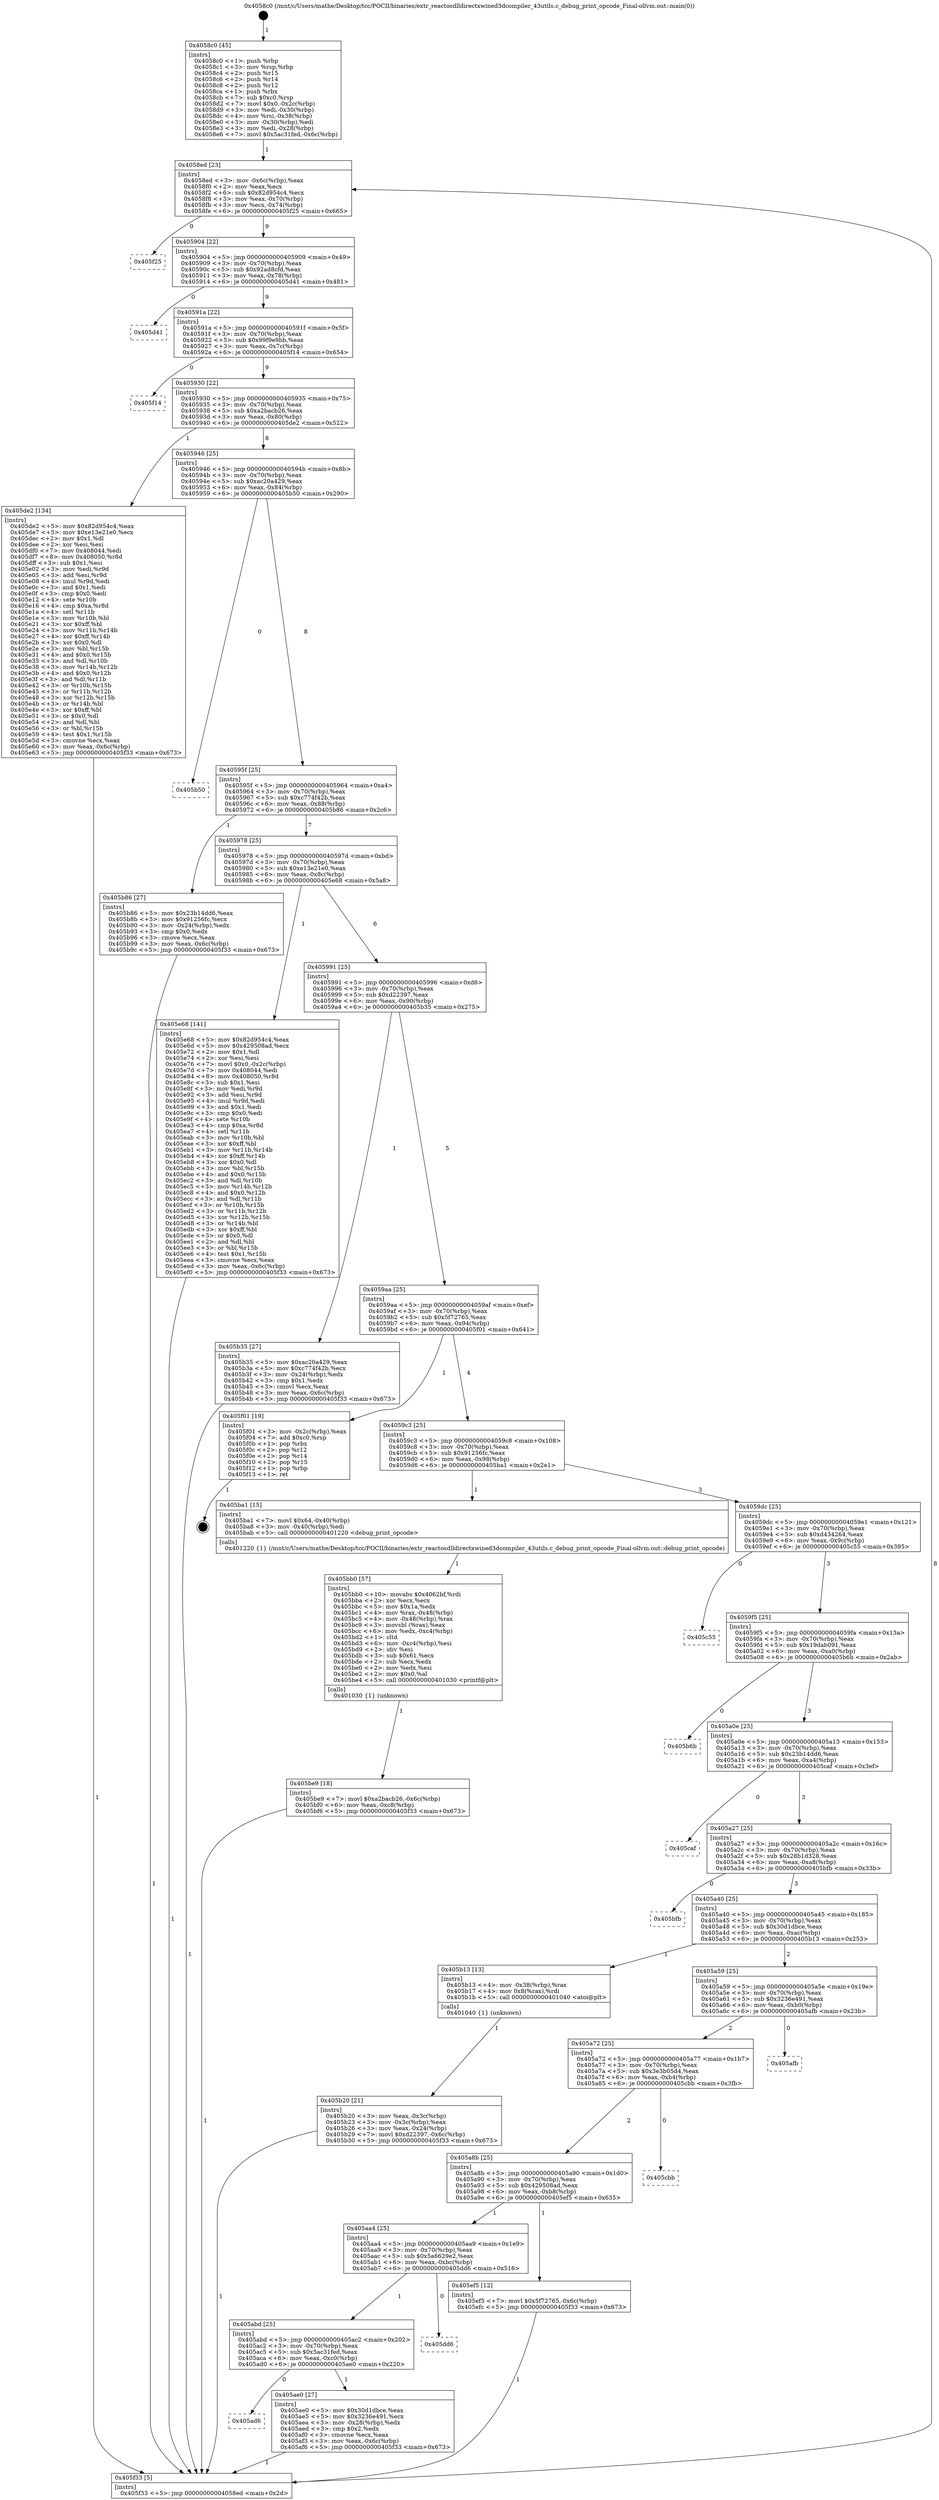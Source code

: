 digraph "0x4058c0" {
  label = "0x4058c0 (/mnt/c/Users/mathe/Desktop/tcc/POCII/binaries/extr_reactosdlldirectxwined3dcompiler_43utils.c_debug_print_opcode_Final-ollvm.out::main(0))"
  labelloc = "t"
  node[shape=record]

  Entry [label="",width=0.3,height=0.3,shape=circle,fillcolor=black,style=filled]
  "0x4058ed" [label="{
     0x4058ed [23]\l
     | [instrs]\l
     &nbsp;&nbsp;0x4058ed \<+3\>: mov -0x6c(%rbp),%eax\l
     &nbsp;&nbsp;0x4058f0 \<+2\>: mov %eax,%ecx\l
     &nbsp;&nbsp;0x4058f2 \<+6\>: sub $0x82d954c4,%ecx\l
     &nbsp;&nbsp;0x4058f8 \<+3\>: mov %eax,-0x70(%rbp)\l
     &nbsp;&nbsp;0x4058fb \<+3\>: mov %ecx,-0x74(%rbp)\l
     &nbsp;&nbsp;0x4058fe \<+6\>: je 0000000000405f25 \<main+0x665\>\l
  }"]
  "0x405f25" [label="{
     0x405f25\l
  }", style=dashed]
  "0x405904" [label="{
     0x405904 [22]\l
     | [instrs]\l
     &nbsp;&nbsp;0x405904 \<+5\>: jmp 0000000000405909 \<main+0x49\>\l
     &nbsp;&nbsp;0x405909 \<+3\>: mov -0x70(%rbp),%eax\l
     &nbsp;&nbsp;0x40590c \<+5\>: sub $0x92ad8cfd,%eax\l
     &nbsp;&nbsp;0x405911 \<+3\>: mov %eax,-0x78(%rbp)\l
     &nbsp;&nbsp;0x405914 \<+6\>: je 0000000000405d41 \<main+0x481\>\l
  }"]
  Exit [label="",width=0.3,height=0.3,shape=circle,fillcolor=black,style=filled,peripheries=2]
  "0x405d41" [label="{
     0x405d41\l
  }", style=dashed]
  "0x40591a" [label="{
     0x40591a [22]\l
     | [instrs]\l
     &nbsp;&nbsp;0x40591a \<+5\>: jmp 000000000040591f \<main+0x5f\>\l
     &nbsp;&nbsp;0x40591f \<+3\>: mov -0x70(%rbp),%eax\l
     &nbsp;&nbsp;0x405922 \<+5\>: sub $0x99f9e9bb,%eax\l
     &nbsp;&nbsp;0x405927 \<+3\>: mov %eax,-0x7c(%rbp)\l
     &nbsp;&nbsp;0x40592a \<+6\>: je 0000000000405f14 \<main+0x654\>\l
  }"]
  "0x405be9" [label="{
     0x405be9 [18]\l
     | [instrs]\l
     &nbsp;&nbsp;0x405be9 \<+7\>: movl $0xa2bacb26,-0x6c(%rbp)\l
     &nbsp;&nbsp;0x405bf0 \<+6\>: mov %eax,-0xc8(%rbp)\l
     &nbsp;&nbsp;0x405bf6 \<+5\>: jmp 0000000000405f33 \<main+0x673\>\l
  }"]
  "0x405f14" [label="{
     0x405f14\l
  }", style=dashed]
  "0x405930" [label="{
     0x405930 [22]\l
     | [instrs]\l
     &nbsp;&nbsp;0x405930 \<+5\>: jmp 0000000000405935 \<main+0x75\>\l
     &nbsp;&nbsp;0x405935 \<+3\>: mov -0x70(%rbp),%eax\l
     &nbsp;&nbsp;0x405938 \<+5\>: sub $0xa2bacb26,%eax\l
     &nbsp;&nbsp;0x40593d \<+3\>: mov %eax,-0x80(%rbp)\l
     &nbsp;&nbsp;0x405940 \<+6\>: je 0000000000405de2 \<main+0x522\>\l
  }"]
  "0x405bb0" [label="{
     0x405bb0 [57]\l
     | [instrs]\l
     &nbsp;&nbsp;0x405bb0 \<+10\>: movabs $0x4062bf,%rdi\l
     &nbsp;&nbsp;0x405bba \<+2\>: xor %ecx,%ecx\l
     &nbsp;&nbsp;0x405bbc \<+5\>: mov $0x1a,%edx\l
     &nbsp;&nbsp;0x405bc1 \<+4\>: mov %rax,-0x48(%rbp)\l
     &nbsp;&nbsp;0x405bc5 \<+4\>: mov -0x48(%rbp),%rax\l
     &nbsp;&nbsp;0x405bc9 \<+3\>: movsbl (%rax),%eax\l
     &nbsp;&nbsp;0x405bcc \<+6\>: mov %edx,-0xc4(%rbp)\l
     &nbsp;&nbsp;0x405bd2 \<+1\>: cltd\l
     &nbsp;&nbsp;0x405bd3 \<+6\>: mov -0xc4(%rbp),%esi\l
     &nbsp;&nbsp;0x405bd9 \<+2\>: idiv %esi\l
     &nbsp;&nbsp;0x405bdb \<+3\>: sub $0x61,%ecx\l
     &nbsp;&nbsp;0x405bde \<+2\>: sub %ecx,%edx\l
     &nbsp;&nbsp;0x405be0 \<+2\>: mov %edx,%esi\l
     &nbsp;&nbsp;0x405be2 \<+2\>: mov $0x0,%al\l
     &nbsp;&nbsp;0x405be4 \<+5\>: call 0000000000401030 \<printf@plt\>\l
     | [calls]\l
     &nbsp;&nbsp;0x401030 \{1\} (unknown)\l
  }"]
  "0x405de2" [label="{
     0x405de2 [134]\l
     | [instrs]\l
     &nbsp;&nbsp;0x405de2 \<+5\>: mov $0x82d954c4,%eax\l
     &nbsp;&nbsp;0x405de7 \<+5\>: mov $0xe13e21e0,%ecx\l
     &nbsp;&nbsp;0x405dec \<+2\>: mov $0x1,%dl\l
     &nbsp;&nbsp;0x405dee \<+2\>: xor %esi,%esi\l
     &nbsp;&nbsp;0x405df0 \<+7\>: mov 0x408044,%edi\l
     &nbsp;&nbsp;0x405df7 \<+8\>: mov 0x408050,%r8d\l
     &nbsp;&nbsp;0x405dff \<+3\>: sub $0x1,%esi\l
     &nbsp;&nbsp;0x405e02 \<+3\>: mov %edi,%r9d\l
     &nbsp;&nbsp;0x405e05 \<+3\>: add %esi,%r9d\l
     &nbsp;&nbsp;0x405e08 \<+4\>: imul %r9d,%edi\l
     &nbsp;&nbsp;0x405e0c \<+3\>: and $0x1,%edi\l
     &nbsp;&nbsp;0x405e0f \<+3\>: cmp $0x0,%edi\l
     &nbsp;&nbsp;0x405e12 \<+4\>: sete %r10b\l
     &nbsp;&nbsp;0x405e16 \<+4\>: cmp $0xa,%r8d\l
     &nbsp;&nbsp;0x405e1a \<+4\>: setl %r11b\l
     &nbsp;&nbsp;0x405e1e \<+3\>: mov %r10b,%bl\l
     &nbsp;&nbsp;0x405e21 \<+3\>: xor $0xff,%bl\l
     &nbsp;&nbsp;0x405e24 \<+3\>: mov %r11b,%r14b\l
     &nbsp;&nbsp;0x405e27 \<+4\>: xor $0xff,%r14b\l
     &nbsp;&nbsp;0x405e2b \<+3\>: xor $0x0,%dl\l
     &nbsp;&nbsp;0x405e2e \<+3\>: mov %bl,%r15b\l
     &nbsp;&nbsp;0x405e31 \<+4\>: and $0x0,%r15b\l
     &nbsp;&nbsp;0x405e35 \<+3\>: and %dl,%r10b\l
     &nbsp;&nbsp;0x405e38 \<+3\>: mov %r14b,%r12b\l
     &nbsp;&nbsp;0x405e3b \<+4\>: and $0x0,%r12b\l
     &nbsp;&nbsp;0x405e3f \<+3\>: and %dl,%r11b\l
     &nbsp;&nbsp;0x405e42 \<+3\>: or %r10b,%r15b\l
     &nbsp;&nbsp;0x405e45 \<+3\>: or %r11b,%r12b\l
     &nbsp;&nbsp;0x405e48 \<+3\>: xor %r12b,%r15b\l
     &nbsp;&nbsp;0x405e4b \<+3\>: or %r14b,%bl\l
     &nbsp;&nbsp;0x405e4e \<+3\>: xor $0xff,%bl\l
     &nbsp;&nbsp;0x405e51 \<+3\>: or $0x0,%dl\l
     &nbsp;&nbsp;0x405e54 \<+2\>: and %dl,%bl\l
     &nbsp;&nbsp;0x405e56 \<+3\>: or %bl,%r15b\l
     &nbsp;&nbsp;0x405e59 \<+4\>: test $0x1,%r15b\l
     &nbsp;&nbsp;0x405e5d \<+3\>: cmovne %ecx,%eax\l
     &nbsp;&nbsp;0x405e60 \<+3\>: mov %eax,-0x6c(%rbp)\l
     &nbsp;&nbsp;0x405e63 \<+5\>: jmp 0000000000405f33 \<main+0x673\>\l
  }"]
  "0x405946" [label="{
     0x405946 [25]\l
     | [instrs]\l
     &nbsp;&nbsp;0x405946 \<+5\>: jmp 000000000040594b \<main+0x8b\>\l
     &nbsp;&nbsp;0x40594b \<+3\>: mov -0x70(%rbp),%eax\l
     &nbsp;&nbsp;0x40594e \<+5\>: sub $0xac20a429,%eax\l
     &nbsp;&nbsp;0x405953 \<+6\>: mov %eax,-0x84(%rbp)\l
     &nbsp;&nbsp;0x405959 \<+6\>: je 0000000000405b50 \<main+0x290\>\l
  }"]
  "0x405b20" [label="{
     0x405b20 [21]\l
     | [instrs]\l
     &nbsp;&nbsp;0x405b20 \<+3\>: mov %eax,-0x3c(%rbp)\l
     &nbsp;&nbsp;0x405b23 \<+3\>: mov -0x3c(%rbp),%eax\l
     &nbsp;&nbsp;0x405b26 \<+3\>: mov %eax,-0x24(%rbp)\l
     &nbsp;&nbsp;0x405b29 \<+7\>: movl $0xd22397,-0x6c(%rbp)\l
     &nbsp;&nbsp;0x405b30 \<+5\>: jmp 0000000000405f33 \<main+0x673\>\l
  }"]
  "0x405b50" [label="{
     0x405b50\l
  }", style=dashed]
  "0x40595f" [label="{
     0x40595f [25]\l
     | [instrs]\l
     &nbsp;&nbsp;0x40595f \<+5\>: jmp 0000000000405964 \<main+0xa4\>\l
     &nbsp;&nbsp;0x405964 \<+3\>: mov -0x70(%rbp),%eax\l
     &nbsp;&nbsp;0x405967 \<+5\>: sub $0xc774f42b,%eax\l
     &nbsp;&nbsp;0x40596c \<+6\>: mov %eax,-0x88(%rbp)\l
     &nbsp;&nbsp;0x405972 \<+6\>: je 0000000000405b86 \<main+0x2c6\>\l
  }"]
  "0x4058c0" [label="{
     0x4058c0 [45]\l
     | [instrs]\l
     &nbsp;&nbsp;0x4058c0 \<+1\>: push %rbp\l
     &nbsp;&nbsp;0x4058c1 \<+3\>: mov %rsp,%rbp\l
     &nbsp;&nbsp;0x4058c4 \<+2\>: push %r15\l
     &nbsp;&nbsp;0x4058c6 \<+2\>: push %r14\l
     &nbsp;&nbsp;0x4058c8 \<+2\>: push %r12\l
     &nbsp;&nbsp;0x4058ca \<+1\>: push %rbx\l
     &nbsp;&nbsp;0x4058cb \<+7\>: sub $0xc0,%rsp\l
     &nbsp;&nbsp;0x4058d2 \<+7\>: movl $0x0,-0x2c(%rbp)\l
     &nbsp;&nbsp;0x4058d9 \<+3\>: mov %edi,-0x30(%rbp)\l
     &nbsp;&nbsp;0x4058dc \<+4\>: mov %rsi,-0x38(%rbp)\l
     &nbsp;&nbsp;0x4058e0 \<+3\>: mov -0x30(%rbp),%edi\l
     &nbsp;&nbsp;0x4058e3 \<+3\>: mov %edi,-0x28(%rbp)\l
     &nbsp;&nbsp;0x4058e6 \<+7\>: movl $0x5ac31fed,-0x6c(%rbp)\l
  }"]
  "0x405b86" [label="{
     0x405b86 [27]\l
     | [instrs]\l
     &nbsp;&nbsp;0x405b86 \<+5\>: mov $0x23b14dd6,%eax\l
     &nbsp;&nbsp;0x405b8b \<+5\>: mov $0x91256fc,%ecx\l
     &nbsp;&nbsp;0x405b90 \<+3\>: mov -0x24(%rbp),%edx\l
     &nbsp;&nbsp;0x405b93 \<+3\>: cmp $0x0,%edx\l
     &nbsp;&nbsp;0x405b96 \<+3\>: cmove %ecx,%eax\l
     &nbsp;&nbsp;0x405b99 \<+3\>: mov %eax,-0x6c(%rbp)\l
     &nbsp;&nbsp;0x405b9c \<+5\>: jmp 0000000000405f33 \<main+0x673\>\l
  }"]
  "0x405978" [label="{
     0x405978 [25]\l
     | [instrs]\l
     &nbsp;&nbsp;0x405978 \<+5\>: jmp 000000000040597d \<main+0xbd\>\l
     &nbsp;&nbsp;0x40597d \<+3\>: mov -0x70(%rbp),%eax\l
     &nbsp;&nbsp;0x405980 \<+5\>: sub $0xe13e21e0,%eax\l
     &nbsp;&nbsp;0x405985 \<+6\>: mov %eax,-0x8c(%rbp)\l
     &nbsp;&nbsp;0x40598b \<+6\>: je 0000000000405e68 \<main+0x5a8\>\l
  }"]
  "0x405f33" [label="{
     0x405f33 [5]\l
     | [instrs]\l
     &nbsp;&nbsp;0x405f33 \<+5\>: jmp 00000000004058ed \<main+0x2d\>\l
  }"]
  "0x405e68" [label="{
     0x405e68 [141]\l
     | [instrs]\l
     &nbsp;&nbsp;0x405e68 \<+5\>: mov $0x82d954c4,%eax\l
     &nbsp;&nbsp;0x405e6d \<+5\>: mov $0x429508ad,%ecx\l
     &nbsp;&nbsp;0x405e72 \<+2\>: mov $0x1,%dl\l
     &nbsp;&nbsp;0x405e74 \<+2\>: xor %esi,%esi\l
     &nbsp;&nbsp;0x405e76 \<+7\>: movl $0x0,-0x2c(%rbp)\l
     &nbsp;&nbsp;0x405e7d \<+7\>: mov 0x408044,%edi\l
     &nbsp;&nbsp;0x405e84 \<+8\>: mov 0x408050,%r8d\l
     &nbsp;&nbsp;0x405e8c \<+3\>: sub $0x1,%esi\l
     &nbsp;&nbsp;0x405e8f \<+3\>: mov %edi,%r9d\l
     &nbsp;&nbsp;0x405e92 \<+3\>: add %esi,%r9d\l
     &nbsp;&nbsp;0x405e95 \<+4\>: imul %r9d,%edi\l
     &nbsp;&nbsp;0x405e99 \<+3\>: and $0x1,%edi\l
     &nbsp;&nbsp;0x405e9c \<+3\>: cmp $0x0,%edi\l
     &nbsp;&nbsp;0x405e9f \<+4\>: sete %r10b\l
     &nbsp;&nbsp;0x405ea3 \<+4\>: cmp $0xa,%r8d\l
     &nbsp;&nbsp;0x405ea7 \<+4\>: setl %r11b\l
     &nbsp;&nbsp;0x405eab \<+3\>: mov %r10b,%bl\l
     &nbsp;&nbsp;0x405eae \<+3\>: xor $0xff,%bl\l
     &nbsp;&nbsp;0x405eb1 \<+3\>: mov %r11b,%r14b\l
     &nbsp;&nbsp;0x405eb4 \<+4\>: xor $0xff,%r14b\l
     &nbsp;&nbsp;0x405eb8 \<+3\>: xor $0x0,%dl\l
     &nbsp;&nbsp;0x405ebb \<+3\>: mov %bl,%r15b\l
     &nbsp;&nbsp;0x405ebe \<+4\>: and $0x0,%r15b\l
     &nbsp;&nbsp;0x405ec2 \<+3\>: and %dl,%r10b\l
     &nbsp;&nbsp;0x405ec5 \<+3\>: mov %r14b,%r12b\l
     &nbsp;&nbsp;0x405ec8 \<+4\>: and $0x0,%r12b\l
     &nbsp;&nbsp;0x405ecc \<+3\>: and %dl,%r11b\l
     &nbsp;&nbsp;0x405ecf \<+3\>: or %r10b,%r15b\l
     &nbsp;&nbsp;0x405ed2 \<+3\>: or %r11b,%r12b\l
     &nbsp;&nbsp;0x405ed5 \<+3\>: xor %r12b,%r15b\l
     &nbsp;&nbsp;0x405ed8 \<+3\>: or %r14b,%bl\l
     &nbsp;&nbsp;0x405edb \<+3\>: xor $0xff,%bl\l
     &nbsp;&nbsp;0x405ede \<+3\>: or $0x0,%dl\l
     &nbsp;&nbsp;0x405ee1 \<+2\>: and %dl,%bl\l
     &nbsp;&nbsp;0x405ee3 \<+3\>: or %bl,%r15b\l
     &nbsp;&nbsp;0x405ee6 \<+4\>: test $0x1,%r15b\l
     &nbsp;&nbsp;0x405eea \<+3\>: cmovne %ecx,%eax\l
     &nbsp;&nbsp;0x405eed \<+3\>: mov %eax,-0x6c(%rbp)\l
     &nbsp;&nbsp;0x405ef0 \<+5\>: jmp 0000000000405f33 \<main+0x673\>\l
  }"]
  "0x405991" [label="{
     0x405991 [25]\l
     | [instrs]\l
     &nbsp;&nbsp;0x405991 \<+5\>: jmp 0000000000405996 \<main+0xd6\>\l
     &nbsp;&nbsp;0x405996 \<+3\>: mov -0x70(%rbp),%eax\l
     &nbsp;&nbsp;0x405999 \<+5\>: sub $0xd22397,%eax\l
     &nbsp;&nbsp;0x40599e \<+6\>: mov %eax,-0x90(%rbp)\l
     &nbsp;&nbsp;0x4059a4 \<+6\>: je 0000000000405b35 \<main+0x275\>\l
  }"]
  "0x405ad6" [label="{
     0x405ad6\l
  }", style=dashed]
  "0x405b35" [label="{
     0x405b35 [27]\l
     | [instrs]\l
     &nbsp;&nbsp;0x405b35 \<+5\>: mov $0xac20a429,%eax\l
     &nbsp;&nbsp;0x405b3a \<+5\>: mov $0xc774f42b,%ecx\l
     &nbsp;&nbsp;0x405b3f \<+3\>: mov -0x24(%rbp),%edx\l
     &nbsp;&nbsp;0x405b42 \<+3\>: cmp $0x1,%edx\l
     &nbsp;&nbsp;0x405b45 \<+3\>: cmovl %ecx,%eax\l
     &nbsp;&nbsp;0x405b48 \<+3\>: mov %eax,-0x6c(%rbp)\l
     &nbsp;&nbsp;0x405b4b \<+5\>: jmp 0000000000405f33 \<main+0x673\>\l
  }"]
  "0x4059aa" [label="{
     0x4059aa [25]\l
     | [instrs]\l
     &nbsp;&nbsp;0x4059aa \<+5\>: jmp 00000000004059af \<main+0xef\>\l
     &nbsp;&nbsp;0x4059af \<+3\>: mov -0x70(%rbp),%eax\l
     &nbsp;&nbsp;0x4059b2 \<+5\>: sub $0x5f72765,%eax\l
     &nbsp;&nbsp;0x4059b7 \<+6\>: mov %eax,-0x94(%rbp)\l
     &nbsp;&nbsp;0x4059bd \<+6\>: je 0000000000405f01 \<main+0x641\>\l
  }"]
  "0x405ae0" [label="{
     0x405ae0 [27]\l
     | [instrs]\l
     &nbsp;&nbsp;0x405ae0 \<+5\>: mov $0x30d1dbce,%eax\l
     &nbsp;&nbsp;0x405ae5 \<+5\>: mov $0x3236e491,%ecx\l
     &nbsp;&nbsp;0x405aea \<+3\>: mov -0x28(%rbp),%edx\l
     &nbsp;&nbsp;0x405aed \<+3\>: cmp $0x2,%edx\l
     &nbsp;&nbsp;0x405af0 \<+3\>: cmovne %ecx,%eax\l
     &nbsp;&nbsp;0x405af3 \<+3\>: mov %eax,-0x6c(%rbp)\l
     &nbsp;&nbsp;0x405af6 \<+5\>: jmp 0000000000405f33 \<main+0x673\>\l
  }"]
  "0x405f01" [label="{
     0x405f01 [19]\l
     | [instrs]\l
     &nbsp;&nbsp;0x405f01 \<+3\>: mov -0x2c(%rbp),%eax\l
     &nbsp;&nbsp;0x405f04 \<+7\>: add $0xc0,%rsp\l
     &nbsp;&nbsp;0x405f0b \<+1\>: pop %rbx\l
     &nbsp;&nbsp;0x405f0c \<+2\>: pop %r12\l
     &nbsp;&nbsp;0x405f0e \<+2\>: pop %r14\l
     &nbsp;&nbsp;0x405f10 \<+2\>: pop %r15\l
     &nbsp;&nbsp;0x405f12 \<+1\>: pop %rbp\l
     &nbsp;&nbsp;0x405f13 \<+1\>: ret\l
  }"]
  "0x4059c3" [label="{
     0x4059c3 [25]\l
     | [instrs]\l
     &nbsp;&nbsp;0x4059c3 \<+5\>: jmp 00000000004059c8 \<main+0x108\>\l
     &nbsp;&nbsp;0x4059c8 \<+3\>: mov -0x70(%rbp),%eax\l
     &nbsp;&nbsp;0x4059cb \<+5\>: sub $0x91256fc,%eax\l
     &nbsp;&nbsp;0x4059d0 \<+6\>: mov %eax,-0x98(%rbp)\l
     &nbsp;&nbsp;0x4059d6 \<+6\>: je 0000000000405ba1 \<main+0x2e1\>\l
  }"]
  "0x405abd" [label="{
     0x405abd [25]\l
     | [instrs]\l
     &nbsp;&nbsp;0x405abd \<+5\>: jmp 0000000000405ac2 \<main+0x202\>\l
     &nbsp;&nbsp;0x405ac2 \<+3\>: mov -0x70(%rbp),%eax\l
     &nbsp;&nbsp;0x405ac5 \<+5\>: sub $0x5ac31fed,%eax\l
     &nbsp;&nbsp;0x405aca \<+6\>: mov %eax,-0xc0(%rbp)\l
     &nbsp;&nbsp;0x405ad0 \<+6\>: je 0000000000405ae0 \<main+0x220\>\l
  }"]
  "0x405ba1" [label="{
     0x405ba1 [15]\l
     | [instrs]\l
     &nbsp;&nbsp;0x405ba1 \<+7\>: movl $0x64,-0x40(%rbp)\l
     &nbsp;&nbsp;0x405ba8 \<+3\>: mov -0x40(%rbp),%edi\l
     &nbsp;&nbsp;0x405bab \<+5\>: call 0000000000401220 \<debug_print_opcode\>\l
     | [calls]\l
     &nbsp;&nbsp;0x401220 \{1\} (/mnt/c/Users/mathe/Desktop/tcc/POCII/binaries/extr_reactosdlldirectxwined3dcompiler_43utils.c_debug_print_opcode_Final-ollvm.out::debug_print_opcode)\l
  }"]
  "0x4059dc" [label="{
     0x4059dc [25]\l
     | [instrs]\l
     &nbsp;&nbsp;0x4059dc \<+5\>: jmp 00000000004059e1 \<main+0x121\>\l
     &nbsp;&nbsp;0x4059e1 \<+3\>: mov -0x70(%rbp),%eax\l
     &nbsp;&nbsp;0x4059e4 \<+5\>: sub $0xd434264,%eax\l
     &nbsp;&nbsp;0x4059e9 \<+6\>: mov %eax,-0x9c(%rbp)\l
     &nbsp;&nbsp;0x4059ef \<+6\>: je 0000000000405c55 \<main+0x395\>\l
  }"]
  "0x405dd6" [label="{
     0x405dd6\l
  }", style=dashed]
  "0x405c55" [label="{
     0x405c55\l
  }", style=dashed]
  "0x4059f5" [label="{
     0x4059f5 [25]\l
     | [instrs]\l
     &nbsp;&nbsp;0x4059f5 \<+5\>: jmp 00000000004059fa \<main+0x13a\>\l
     &nbsp;&nbsp;0x4059fa \<+3\>: mov -0x70(%rbp),%eax\l
     &nbsp;&nbsp;0x4059fd \<+5\>: sub $0x19dab091,%eax\l
     &nbsp;&nbsp;0x405a02 \<+6\>: mov %eax,-0xa0(%rbp)\l
     &nbsp;&nbsp;0x405a08 \<+6\>: je 0000000000405b6b \<main+0x2ab\>\l
  }"]
  "0x405aa4" [label="{
     0x405aa4 [25]\l
     | [instrs]\l
     &nbsp;&nbsp;0x405aa4 \<+5\>: jmp 0000000000405aa9 \<main+0x1e9\>\l
     &nbsp;&nbsp;0x405aa9 \<+3\>: mov -0x70(%rbp),%eax\l
     &nbsp;&nbsp;0x405aac \<+5\>: sub $0x5a6629e2,%eax\l
     &nbsp;&nbsp;0x405ab1 \<+6\>: mov %eax,-0xbc(%rbp)\l
     &nbsp;&nbsp;0x405ab7 \<+6\>: je 0000000000405dd6 \<main+0x516\>\l
  }"]
  "0x405b6b" [label="{
     0x405b6b\l
  }", style=dashed]
  "0x405a0e" [label="{
     0x405a0e [25]\l
     | [instrs]\l
     &nbsp;&nbsp;0x405a0e \<+5\>: jmp 0000000000405a13 \<main+0x153\>\l
     &nbsp;&nbsp;0x405a13 \<+3\>: mov -0x70(%rbp),%eax\l
     &nbsp;&nbsp;0x405a16 \<+5\>: sub $0x23b14dd6,%eax\l
     &nbsp;&nbsp;0x405a1b \<+6\>: mov %eax,-0xa4(%rbp)\l
     &nbsp;&nbsp;0x405a21 \<+6\>: je 0000000000405caf \<main+0x3ef\>\l
  }"]
  "0x405ef5" [label="{
     0x405ef5 [12]\l
     | [instrs]\l
     &nbsp;&nbsp;0x405ef5 \<+7\>: movl $0x5f72765,-0x6c(%rbp)\l
     &nbsp;&nbsp;0x405efc \<+5\>: jmp 0000000000405f33 \<main+0x673\>\l
  }"]
  "0x405caf" [label="{
     0x405caf\l
  }", style=dashed]
  "0x405a27" [label="{
     0x405a27 [25]\l
     | [instrs]\l
     &nbsp;&nbsp;0x405a27 \<+5\>: jmp 0000000000405a2c \<main+0x16c\>\l
     &nbsp;&nbsp;0x405a2c \<+3\>: mov -0x70(%rbp),%eax\l
     &nbsp;&nbsp;0x405a2f \<+5\>: sub $0x28b1d328,%eax\l
     &nbsp;&nbsp;0x405a34 \<+6\>: mov %eax,-0xa8(%rbp)\l
     &nbsp;&nbsp;0x405a3a \<+6\>: je 0000000000405bfb \<main+0x33b\>\l
  }"]
  "0x405a8b" [label="{
     0x405a8b [25]\l
     | [instrs]\l
     &nbsp;&nbsp;0x405a8b \<+5\>: jmp 0000000000405a90 \<main+0x1d0\>\l
     &nbsp;&nbsp;0x405a90 \<+3\>: mov -0x70(%rbp),%eax\l
     &nbsp;&nbsp;0x405a93 \<+5\>: sub $0x429508ad,%eax\l
     &nbsp;&nbsp;0x405a98 \<+6\>: mov %eax,-0xb8(%rbp)\l
     &nbsp;&nbsp;0x405a9e \<+6\>: je 0000000000405ef5 \<main+0x635\>\l
  }"]
  "0x405bfb" [label="{
     0x405bfb\l
  }", style=dashed]
  "0x405a40" [label="{
     0x405a40 [25]\l
     | [instrs]\l
     &nbsp;&nbsp;0x405a40 \<+5\>: jmp 0000000000405a45 \<main+0x185\>\l
     &nbsp;&nbsp;0x405a45 \<+3\>: mov -0x70(%rbp),%eax\l
     &nbsp;&nbsp;0x405a48 \<+5\>: sub $0x30d1dbce,%eax\l
     &nbsp;&nbsp;0x405a4d \<+6\>: mov %eax,-0xac(%rbp)\l
     &nbsp;&nbsp;0x405a53 \<+6\>: je 0000000000405b13 \<main+0x253\>\l
  }"]
  "0x405cbb" [label="{
     0x405cbb\l
  }", style=dashed]
  "0x405b13" [label="{
     0x405b13 [13]\l
     | [instrs]\l
     &nbsp;&nbsp;0x405b13 \<+4\>: mov -0x38(%rbp),%rax\l
     &nbsp;&nbsp;0x405b17 \<+4\>: mov 0x8(%rax),%rdi\l
     &nbsp;&nbsp;0x405b1b \<+5\>: call 0000000000401040 \<atoi@plt\>\l
     | [calls]\l
     &nbsp;&nbsp;0x401040 \{1\} (unknown)\l
  }"]
  "0x405a59" [label="{
     0x405a59 [25]\l
     | [instrs]\l
     &nbsp;&nbsp;0x405a59 \<+5\>: jmp 0000000000405a5e \<main+0x19e\>\l
     &nbsp;&nbsp;0x405a5e \<+3\>: mov -0x70(%rbp),%eax\l
     &nbsp;&nbsp;0x405a61 \<+5\>: sub $0x3236e491,%eax\l
     &nbsp;&nbsp;0x405a66 \<+6\>: mov %eax,-0xb0(%rbp)\l
     &nbsp;&nbsp;0x405a6c \<+6\>: je 0000000000405afb \<main+0x23b\>\l
  }"]
  "0x405a72" [label="{
     0x405a72 [25]\l
     | [instrs]\l
     &nbsp;&nbsp;0x405a72 \<+5\>: jmp 0000000000405a77 \<main+0x1b7\>\l
     &nbsp;&nbsp;0x405a77 \<+3\>: mov -0x70(%rbp),%eax\l
     &nbsp;&nbsp;0x405a7a \<+5\>: sub $0x3e3b05d4,%eax\l
     &nbsp;&nbsp;0x405a7f \<+6\>: mov %eax,-0xb4(%rbp)\l
     &nbsp;&nbsp;0x405a85 \<+6\>: je 0000000000405cbb \<main+0x3fb\>\l
  }"]
  "0x405afb" [label="{
     0x405afb\l
  }", style=dashed]
  Entry -> "0x4058c0" [label=" 1"]
  "0x4058ed" -> "0x405f25" [label=" 0"]
  "0x4058ed" -> "0x405904" [label=" 9"]
  "0x405f01" -> Exit [label=" 1"]
  "0x405904" -> "0x405d41" [label=" 0"]
  "0x405904" -> "0x40591a" [label=" 9"]
  "0x405ef5" -> "0x405f33" [label=" 1"]
  "0x40591a" -> "0x405f14" [label=" 0"]
  "0x40591a" -> "0x405930" [label=" 9"]
  "0x405e68" -> "0x405f33" [label=" 1"]
  "0x405930" -> "0x405de2" [label=" 1"]
  "0x405930" -> "0x405946" [label=" 8"]
  "0x405de2" -> "0x405f33" [label=" 1"]
  "0x405946" -> "0x405b50" [label=" 0"]
  "0x405946" -> "0x40595f" [label=" 8"]
  "0x405be9" -> "0x405f33" [label=" 1"]
  "0x40595f" -> "0x405b86" [label=" 1"]
  "0x40595f" -> "0x405978" [label=" 7"]
  "0x405bb0" -> "0x405be9" [label=" 1"]
  "0x405978" -> "0x405e68" [label=" 1"]
  "0x405978" -> "0x405991" [label=" 6"]
  "0x405ba1" -> "0x405bb0" [label=" 1"]
  "0x405991" -> "0x405b35" [label=" 1"]
  "0x405991" -> "0x4059aa" [label=" 5"]
  "0x405b86" -> "0x405f33" [label=" 1"]
  "0x4059aa" -> "0x405f01" [label=" 1"]
  "0x4059aa" -> "0x4059c3" [label=" 4"]
  "0x405b35" -> "0x405f33" [label=" 1"]
  "0x4059c3" -> "0x405ba1" [label=" 1"]
  "0x4059c3" -> "0x4059dc" [label=" 3"]
  "0x405b13" -> "0x405b20" [label=" 1"]
  "0x4059dc" -> "0x405c55" [label=" 0"]
  "0x4059dc" -> "0x4059f5" [label=" 3"]
  "0x405f33" -> "0x4058ed" [label=" 8"]
  "0x4059f5" -> "0x405b6b" [label=" 0"]
  "0x4059f5" -> "0x405a0e" [label=" 3"]
  "0x405ae0" -> "0x405f33" [label=" 1"]
  "0x405a0e" -> "0x405caf" [label=" 0"]
  "0x405a0e" -> "0x405a27" [label=" 3"]
  "0x405abd" -> "0x405ad6" [label=" 0"]
  "0x405a27" -> "0x405bfb" [label=" 0"]
  "0x405a27" -> "0x405a40" [label=" 3"]
  "0x405b20" -> "0x405f33" [label=" 1"]
  "0x405a40" -> "0x405b13" [label=" 1"]
  "0x405a40" -> "0x405a59" [label=" 2"]
  "0x405aa4" -> "0x405abd" [label=" 1"]
  "0x405a59" -> "0x405afb" [label=" 0"]
  "0x405a59" -> "0x405a72" [label=" 2"]
  "0x405aa4" -> "0x405dd6" [label=" 0"]
  "0x405a72" -> "0x405cbb" [label=" 0"]
  "0x405a72" -> "0x405a8b" [label=" 2"]
  "0x405abd" -> "0x405ae0" [label=" 1"]
  "0x405a8b" -> "0x405ef5" [label=" 1"]
  "0x405a8b" -> "0x405aa4" [label=" 1"]
  "0x4058c0" -> "0x4058ed" [label=" 1"]
}
